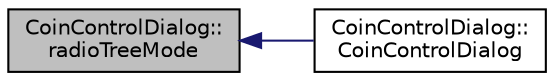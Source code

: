 digraph "CoinControlDialog::radioTreeMode"
{
  edge [fontname="Helvetica",fontsize="10",labelfontname="Helvetica",labelfontsize="10"];
  node [fontname="Helvetica",fontsize="10",shape=record];
  rankdir="LR";
  Node412 [label="CoinControlDialog::\lradioTreeMode",height=0.2,width=0.4,color="black", fillcolor="grey75", style="filled", fontcolor="black"];
  Node412 -> Node413 [dir="back",color="midnightblue",fontsize="10",style="solid",fontname="Helvetica"];
  Node413 [label="CoinControlDialog::\lCoinControlDialog",height=0.2,width=0.4,color="black", fillcolor="white", style="filled",URL="$dd/dfb/class_coin_control_dialog.html#a0945e59c25f956fdab199dbaf252eff5"];
}
